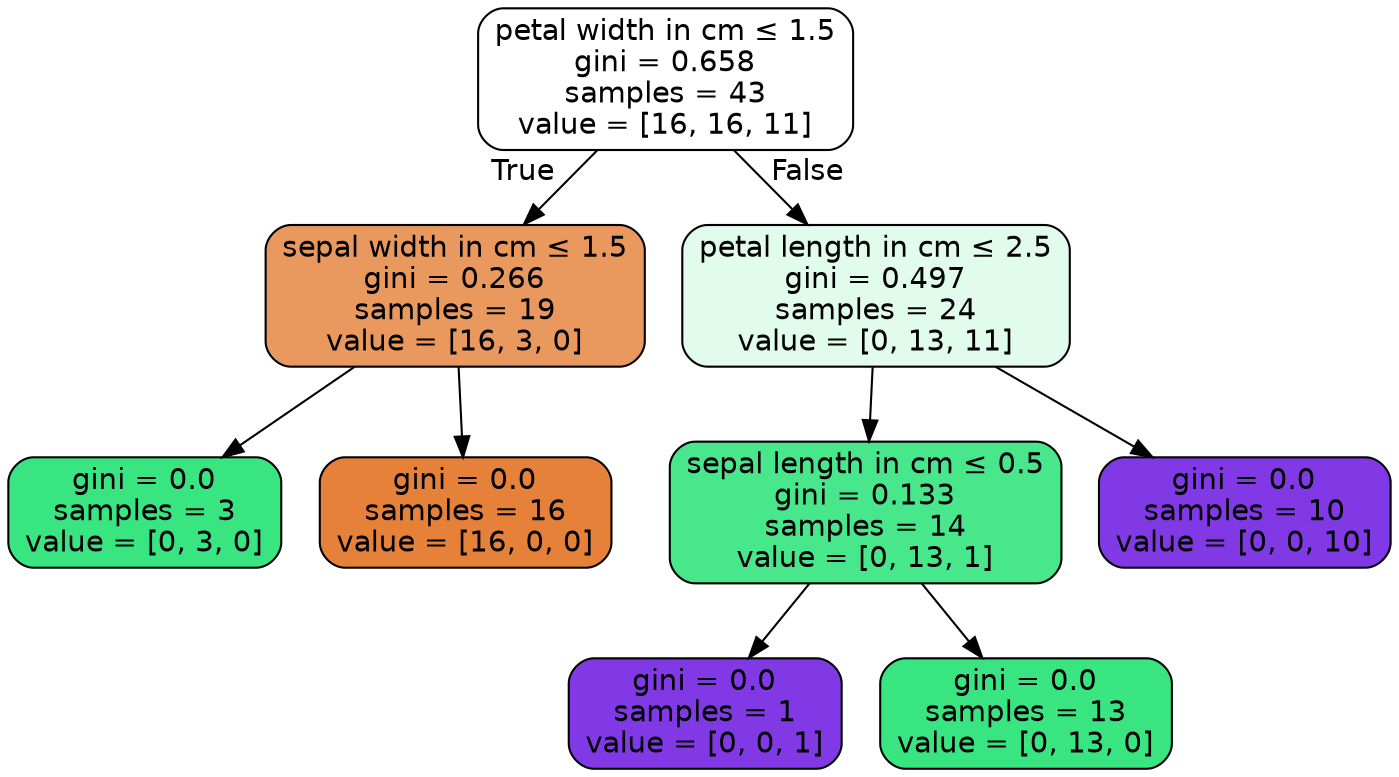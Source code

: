 digraph Tree {
node [shape=box, style="filled, rounded", color="black", fontname="helvetica"] ;
edge [fontname="helvetica"] ;
0 [label=<petal width in cm &le; 1.5<br/>gini = 0.658<br/>samples = 43<br/>value = [16, 16, 11]>, fillcolor="#ffffff"] ;
1 [label=<sepal width in cm &le; 1.5<br/>gini = 0.266<br/>samples = 19<br/>value = [16, 3, 0]>, fillcolor="#ea995e"] ;
0 -> 1 [labeldistance=2.5, labelangle=45, headlabel="True"] ;
2 [label=<gini = 0.0<br/>samples = 3<br/>value = [0, 3, 0]>, fillcolor="#39e581"] ;
1 -> 2 ;
3 [label=<gini = 0.0<br/>samples = 16<br/>value = [16, 0, 0]>, fillcolor="#e58139"] ;
1 -> 3 ;
4 [label=<petal length in cm &le; 2.5<br/>gini = 0.497<br/>samples = 24<br/>value = [0, 13, 11]>, fillcolor="#e1fbec"] ;
0 -> 4 [labeldistance=2.5, labelangle=-45, headlabel="False"] ;
5 [label=<sepal length in cm &le; 0.5<br/>gini = 0.133<br/>samples = 14<br/>value = [0, 13, 1]>, fillcolor="#48e78b"] ;
4 -> 5 ;
6 [label=<gini = 0.0<br/>samples = 1<br/>value = [0, 0, 1]>, fillcolor="#8139e5"] ;
5 -> 6 ;
7 [label=<gini = 0.0<br/>samples = 13<br/>value = [0, 13, 0]>, fillcolor="#39e581"] ;
5 -> 7 ;
8 [label=<gini = 0.0<br/>samples = 10<br/>value = [0, 0, 10]>, fillcolor="#8139e5"] ;
4 -> 8 ;
}